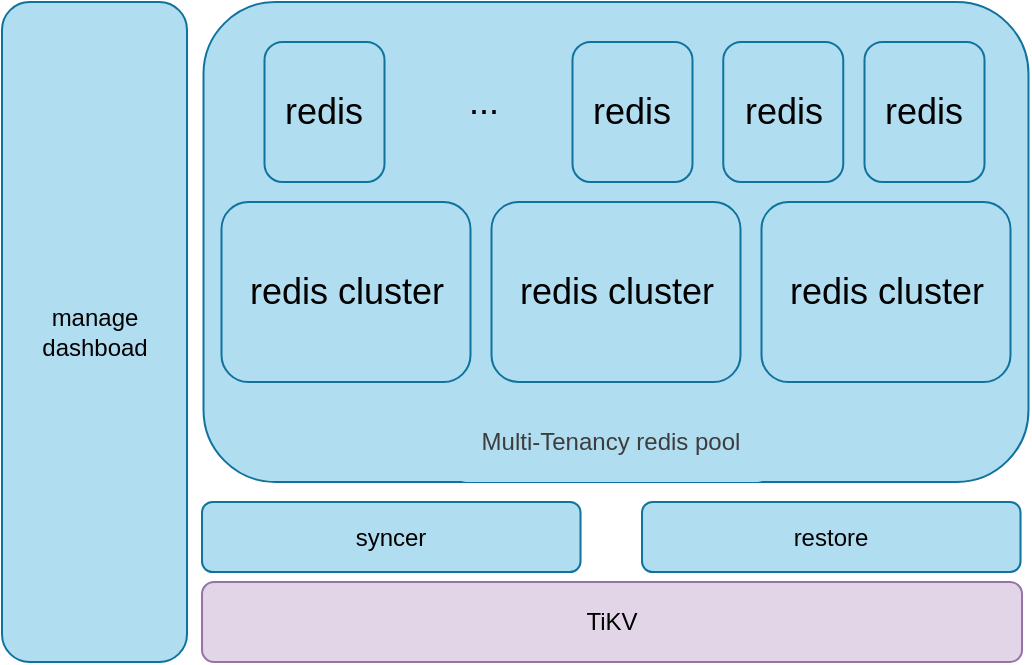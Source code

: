 <mxfile>
    <diagram id="7ccCwSr2hIBkaw5LMg5h" name="第 1 页">
        <mxGraphModel dx="1304" dy="532" grid="1" gridSize="10" guides="1" tooltips="1" connect="1" arrows="1" fold="1" page="1" pageScale="1" pageWidth="827" pageHeight="1169" math="0" shadow="0">
            <root>
                <mxCell id="0"/>
                <mxCell id="1" parent="0"/>
                <mxCell id="EQAaz697ELTbtSdigPdV-1" value="TiKV" style="rounded=1;whiteSpace=wrap;html=1;fillColor=#e1d5e7;strokeColor=#9673a6;" parent="1" vertex="1">
                    <mxGeometry x="230.01" y="440" width="410" height="40" as="geometry"/>
                </mxCell>
                <mxCell id="4" value="" style="rounded=1;whiteSpace=wrap;html=1;fillColor=#b1ddf0;strokeColor=#10739e;" parent="1" vertex="1">
                    <mxGeometry x="230.75" y="150" width="412.5" height="240" as="geometry"/>
                </mxCell>
                <mxCell id="5" value="&lt;font style=&quot;font-size: 18px&quot;&gt;redis&lt;/font&gt;" style="rounded=1;whiteSpace=wrap;html=1;fillColor=#b1ddf0;strokeColor=#10739e;" parent="1" vertex="1">
                    <mxGeometry x="261.25" y="170" width="60" height="70" as="geometry"/>
                </mxCell>
                <mxCell id="7" value="syncer" style="rounded=1;whiteSpace=wrap;html=1;fillColor=#b1ddf0;strokeColor=#10739e;" parent="1" vertex="1">
                    <mxGeometry x="230.01" y="400" width="189.25" height="35" as="geometry"/>
                </mxCell>
                <mxCell id="11" value="&lt;font style=&quot;font-size: 18px&quot;&gt;redis cluster&lt;/font&gt;" style="rounded=1;whiteSpace=wrap;html=1;fillColor=#b1ddf0;strokeColor=#10739e;" parent="1" vertex="1">
                    <mxGeometry x="239.75" y="250" width="124.5" height="90" as="geometry"/>
                </mxCell>
                <mxCell id="16" value="&lt;font style=&quot;font-size: 18px&quot;&gt;redis&lt;/font&gt;" style="rounded=1;whiteSpace=wrap;html=1;fillColor=#b1ddf0;strokeColor=#10739e;" parent="1" vertex="1">
                    <mxGeometry x="490.63" y="170" width="60" height="70" as="geometry"/>
                </mxCell>
                <mxCell id="17" value="&lt;font style=&quot;font-size: 18px&quot;&gt;redis&lt;/font&gt;" style="rounded=1;whiteSpace=wrap;html=1;fillColor=#b1ddf0;strokeColor=#10739e;" parent="1" vertex="1">
                    <mxGeometry x="561.25" y="170" width="60" height="70" as="geometry"/>
                </mxCell>
                <mxCell id="19" value="&lt;font style=&quot;font-size: 18px&quot;&gt;redis&lt;/font&gt;" style="rounded=1;whiteSpace=wrap;html=1;fillColor=#b1ddf0;strokeColor=#10739e;" parent="1" vertex="1">
                    <mxGeometry x="415.25" y="170" width="60" height="70" as="geometry"/>
                </mxCell>
                <mxCell id="20" value="&lt;font style=&quot;font-size: 18px&quot;&gt;redis cluster&lt;/font&gt;" style="rounded=1;whiteSpace=wrap;html=1;fillColor=#b1ddf0;strokeColor=#10739e;" parent="1" vertex="1">
                    <mxGeometry x="374.75" y="250" width="124.5" height="90" as="geometry"/>
                </mxCell>
                <mxCell id="21" value="&lt;font style=&quot;font-size: 18px&quot;&gt;redis cluster&lt;/font&gt;" style="rounded=1;whiteSpace=wrap;html=1;fillColor=#b1ddf0;strokeColor=#10739e;" parent="1" vertex="1">
                    <mxGeometry x="509.75" y="250" width="124.5" height="90" as="geometry"/>
                </mxCell>
                <mxCell id="22" value="&lt;font style=&quot;font-size: 18px&quot;&gt;...&lt;/font&gt;" style="rounded=1;whiteSpace=wrap;html=1;fillColor=#b1ddf0;strokeColor=none;" parent="1" vertex="1">
                    <mxGeometry x="341.25" y="170" width="60" height="60" as="geometry"/>
                </mxCell>
                <mxCell id="23" value="restore" style="rounded=1;whiteSpace=wrap;html=1;fillColor=#b1ddf0;strokeColor=#10739e;" parent="1" vertex="1">
                    <mxGeometry x="450.01" y="400" width="189.25" height="35" as="geometry"/>
                </mxCell>
                <mxCell id="24" value="manage dashboad" style="rounded=1;whiteSpace=wrap;html=1;fillColor=#b1ddf0;strokeColor=#10739e;" parent="1" vertex="1">
                    <mxGeometry x="130" y="150" width="92.5" height="330" as="geometry"/>
                </mxCell>
                <mxCell id="25" value="&lt;span style=&quot;color: rgb(61 , 61 , 61) ; font-family: &amp;#34;arial&amp;#34; , sans-serif&quot;&gt;Multi-Tenancy redis pool&lt;/span&gt;" style="rounded=1;whiteSpace=wrap;html=1;fillColor=#b1ddf0;strokeColor=none;" parent="1" vertex="1">
                    <mxGeometry x="356.38" y="350" width="157.25" height="40" as="geometry"/>
                </mxCell>
            </root>
        </mxGraphModel>
    </diagram>
</mxfile>